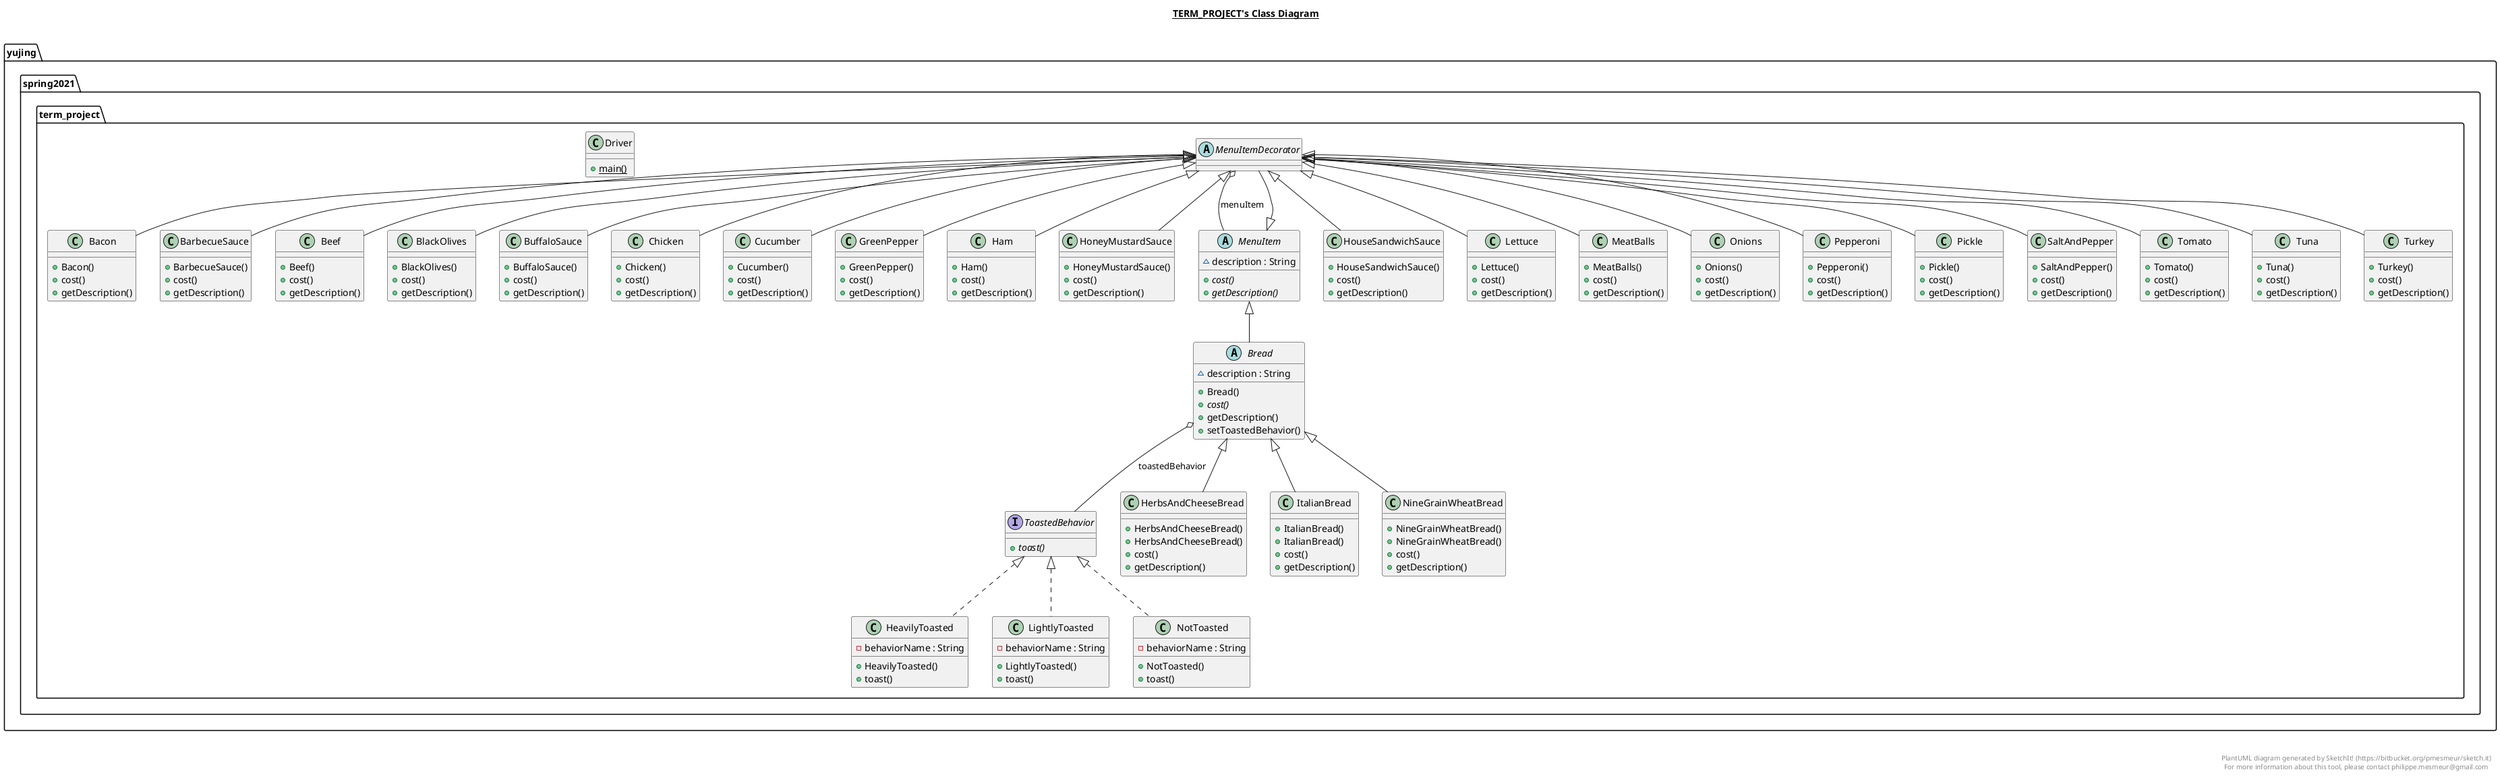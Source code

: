 @startuml

title __TERM_PROJECT's Class Diagram__\n

  namespace yujing.spring2021.term_project {
    class yujing.spring2021.term_project.Bacon {
        + Bacon()
        + cost()
        + getDescription()
    }
  }
  

  namespace yujing.spring2021.term_project {
    class yujing.spring2021.term_project.BarbecueSauce {
        + BarbecueSauce()
        + cost()
        + getDescription()
    }
  }
  

  namespace yujing.spring2021.term_project {
    class yujing.spring2021.term_project.Beef {
        + Beef()
        + cost()
        + getDescription()
    }
  }
  

  namespace yujing.spring2021.term_project {
    class yujing.spring2021.term_project.BlackOlives {
        + BlackOlives()
        + cost()
        + getDescription()
    }
  }
  

  namespace yujing.spring2021.term_project {
    abstract class yujing.spring2021.term_project.Bread {
        ~ description : String
        + Bread()
        {abstract} + cost()
        + getDescription()
        + setToastedBehavior()
    }
  }
  

  namespace yujing.spring2021.term_project {
    class yujing.spring2021.term_project.BuffaloSauce {
        + BuffaloSauce()
        + cost()
        + getDescription()
    }
  }
  

  namespace yujing.spring2021.term_project {
    class yujing.spring2021.term_project.Chicken {
        + Chicken()
        + cost()
        + getDescription()
    }
  }
  

  namespace yujing.spring2021.term_project {
    class yujing.spring2021.term_project.Cucumber {
        + Cucumber()
        + cost()
        + getDescription()
    }
  }
  

  namespace yujing.spring2021.term_project {
    class yujing.spring2021.term_project.Driver {
        {static} + main()
    }
  }
  

  namespace yujing.spring2021.term_project {
    class yujing.spring2021.term_project.GreenPepper {
        + GreenPepper()
        + cost()
        + getDescription()
    }
  }
  

  namespace yujing.spring2021.term_project {
    class yujing.spring2021.term_project.Ham {
        + Ham()
        + cost()
        + getDescription()
    }
  }
  

  namespace yujing.spring2021.term_project {
    class yujing.spring2021.term_project.HeavilyToasted {
        - behaviorName : String
        + HeavilyToasted()
        + toast()
    }
  }
  

  namespace yujing.spring2021.term_project {
    class yujing.spring2021.term_project.HerbsAndCheeseBread {
        + HerbsAndCheeseBread()
        + HerbsAndCheeseBread()
        + cost()
        + getDescription()
    }
  }
  

  namespace yujing.spring2021.term_project {
    class yujing.spring2021.term_project.HoneyMustardSauce {
        + HoneyMustardSauce()
        + cost()
        + getDescription()
    }
  }
  

  namespace yujing.spring2021.term_project {
    class yujing.spring2021.term_project.HouseSandwichSauce {
        + HouseSandwichSauce()
        + cost()
        + getDescription()
    }
  }
  

  namespace yujing.spring2021.term_project {
    class yujing.spring2021.term_project.ItalianBread {
        + ItalianBread()
        + ItalianBread()
        + cost()
        + getDescription()
    }
  }
  

  namespace yujing.spring2021.term_project {
    class yujing.spring2021.term_project.Lettuce {
        + Lettuce()
        + cost()
        + getDescription()
    }
  }
  

  namespace yujing.spring2021.term_project {
    class yujing.spring2021.term_project.LightlyToasted {
        - behaviorName : String
        + LightlyToasted()
        + toast()
    }
  }
  

  namespace yujing.spring2021.term_project {
    class yujing.spring2021.term_project.MeatBalls {
        + MeatBalls()
        + cost()
        + getDescription()
    }
  }
  

  namespace yujing.spring2021.term_project {
    abstract class yujing.spring2021.term_project.MenuItem {
        ~ description : String
        {abstract} + cost()
        {abstract} + getDescription()
    }
  }
  

  namespace yujing.spring2021.term_project {
    abstract class yujing.spring2021.term_project.MenuItemDecorator {
    }
  }
  

  namespace yujing.spring2021.term_project {
    class yujing.spring2021.term_project.NineGrainWheatBread {
        + NineGrainWheatBread()
        + NineGrainWheatBread()
        + cost()
        + getDescription()
    }
  }
  

  namespace yujing.spring2021.term_project {
    class yujing.spring2021.term_project.NotToasted {
        - behaviorName : String
        + NotToasted()
        + toast()
    }
  }
  

  namespace yujing.spring2021.term_project {
    class yujing.spring2021.term_project.Onions {
        + Onions()
        + cost()
        + getDescription()
    }
  }
  

  namespace yujing.spring2021.term_project {
    class yujing.spring2021.term_project.Pepperoni {
        + Pepperoni()
        + cost()
        + getDescription()
    }
  }
  

  namespace yujing.spring2021.term_project {
    class yujing.spring2021.term_project.Pickle {
        + Pickle()
        + cost()
        + getDescription()
    }
  }
  

  namespace yujing.spring2021.term_project {
    class yujing.spring2021.term_project.SaltAndPepper {
        + SaltAndPepper()
        + cost()
        + getDescription()
    }
  }
  

  namespace yujing.spring2021.term_project {
    interface yujing.spring2021.term_project.ToastedBehavior {
        {abstract} + toast()
    }
  }
  

  namespace yujing.spring2021.term_project {
    class yujing.spring2021.term_project.Tomato {
        + Tomato()
        + cost()
        + getDescription()
    }
  }
  

  namespace yujing.spring2021.term_project {
    class yujing.spring2021.term_project.Tuna {
        + Tuna()
        + cost()
        + getDescription()
    }
  }
  

  namespace yujing.spring2021.term_project {
    class yujing.spring2021.term_project.Turkey {
        + Turkey()
        + cost()
        + getDescription()
    }
  }
  

  yujing.spring2021.term_project.Bacon -up-|> yujing.spring2021.term_project.MenuItemDecorator
  yujing.spring2021.term_project.BarbecueSauce -up-|> yujing.spring2021.term_project.MenuItemDecorator
  yujing.spring2021.term_project.Beef -up-|> yujing.spring2021.term_project.MenuItemDecorator
  yujing.spring2021.term_project.BlackOlives -up-|> yujing.spring2021.term_project.MenuItemDecorator
  yujing.spring2021.term_project.Bread -up-|> yujing.spring2021.term_project.MenuItem
  yujing.spring2021.term_project.Bread o-- yujing.spring2021.term_project.ToastedBehavior : toastedBehavior
  yujing.spring2021.term_project.BuffaloSauce -up-|> yujing.spring2021.term_project.MenuItemDecorator
  yujing.spring2021.term_project.Chicken -up-|> yujing.spring2021.term_project.MenuItemDecorator
  yujing.spring2021.term_project.Cucumber -up-|> yujing.spring2021.term_project.MenuItemDecorator
  yujing.spring2021.term_project.GreenPepper -up-|> yujing.spring2021.term_project.MenuItemDecorator
  yujing.spring2021.term_project.Ham -up-|> yujing.spring2021.term_project.MenuItemDecorator
  yujing.spring2021.term_project.HeavilyToasted .up.|> yujing.spring2021.term_project.ToastedBehavior
  yujing.spring2021.term_project.HerbsAndCheeseBread -up-|> yujing.spring2021.term_project.Bread
  yujing.spring2021.term_project.HoneyMustardSauce -up-|> yujing.spring2021.term_project.MenuItemDecorator
  yujing.spring2021.term_project.HouseSandwichSauce -up-|> yujing.spring2021.term_project.MenuItemDecorator
  yujing.spring2021.term_project.ItalianBread -up-|> yujing.spring2021.term_project.Bread
  yujing.spring2021.term_project.Lettuce -up-|> yujing.spring2021.term_project.MenuItemDecorator
  yujing.spring2021.term_project.LightlyToasted .up.|> yujing.spring2021.term_project.ToastedBehavior
  yujing.spring2021.term_project.MeatBalls -up-|> yujing.spring2021.term_project.MenuItemDecorator
  yujing.spring2021.term_project.MenuItemDecorator -up-|> yujing.spring2021.term_project.MenuItem
  yujing.spring2021.term_project.MenuItemDecorator o-- yujing.spring2021.term_project.MenuItem : menuItem
  yujing.spring2021.term_project.NineGrainWheatBread -up-|> yujing.spring2021.term_project.Bread
  yujing.spring2021.term_project.NotToasted .up.|> yujing.spring2021.term_project.ToastedBehavior
  yujing.spring2021.term_project.Onions -up-|> yujing.spring2021.term_project.MenuItemDecorator
  yujing.spring2021.term_project.Pepperoni -up-|> yujing.spring2021.term_project.MenuItemDecorator
  yujing.spring2021.term_project.Pickle -up-|> yujing.spring2021.term_project.MenuItemDecorator
  yujing.spring2021.term_project.SaltAndPepper -up-|> yujing.spring2021.term_project.MenuItemDecorator
  yujing.spring2021.term_project.Tomato -up-|> yujing.spring2021.term_project.MenuItemDecorator
  yujing.spring2021.term_project.Tuna -up-|> yujing.spring2021.term_project.MenuItemDecorator
  yujing.spring2021.term_project.Turkey -up-|> yujing.spring2021.term_project.MenuItemDecorator


right footer


PlantUML diagram generated by SketchIt! (https://bitbucket.org/pmesmeur/sketch.it)
For more information about this tool, please contact philippe.mesmeur@gmail.com
endfooter

@enduml
